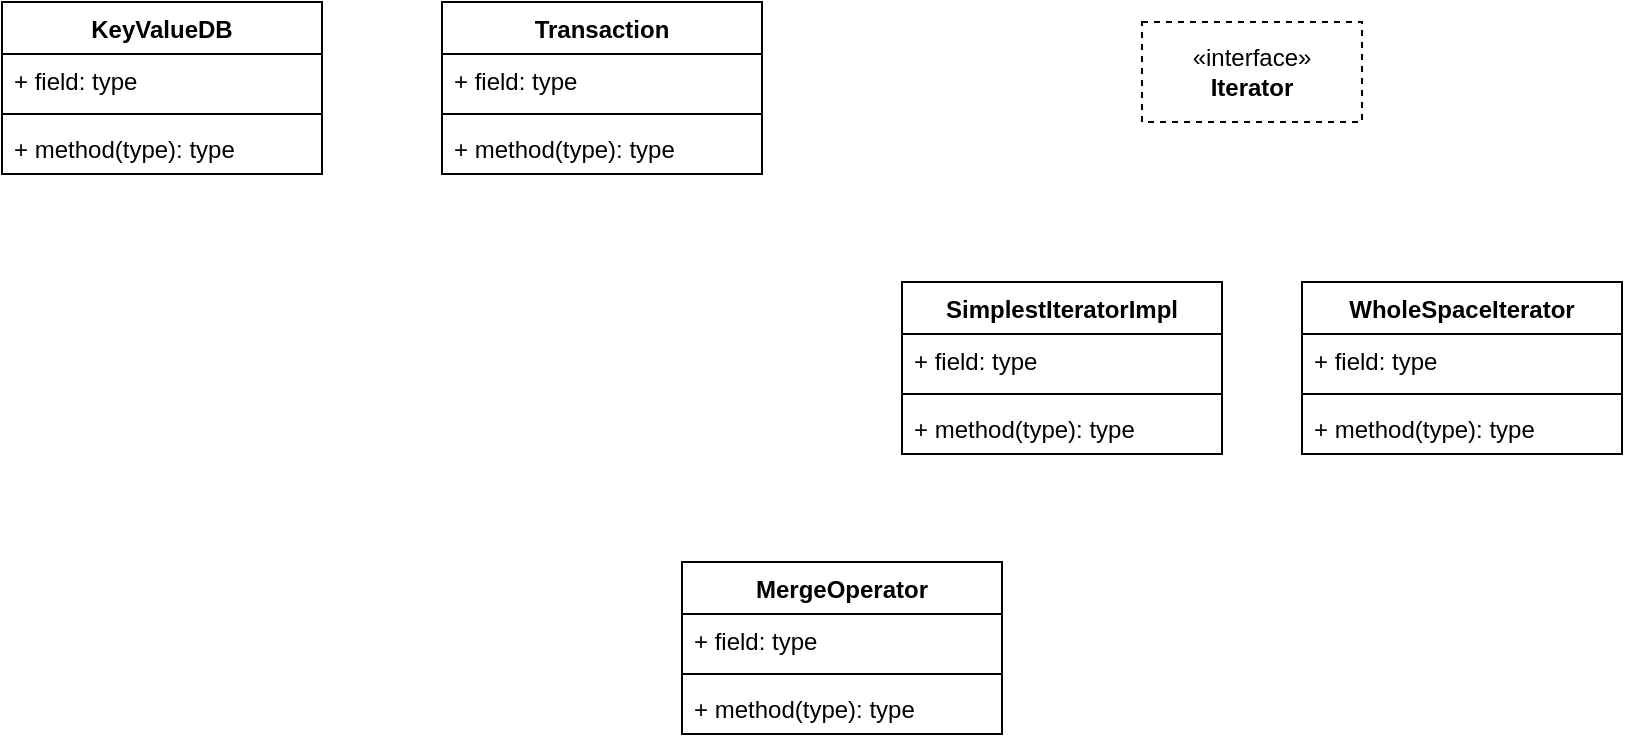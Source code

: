 <mxfile version="26.0.14">
  <diagram id="C5RBs43oDa-KdzZeNtuy" name="Page-1">
    <mxGraphModel dx="1434" dy="819" grid="1" gridSize="10" guides="1" tooltips="1" connect="1" arrows="1" fold="1" page="1" pageScale="1" pageWidth="827" pageHeight="1169" math="0" shadow="0">
      <root>
        <mxCell id="WIyWlLk6GJQsqaUBKTNV-0" />
        <mxCell id="WIyWlLk6GJQsqaUBKTNV-1" parent="WIyWlLk6GJQsqaUBKTNV-0" />
        <mxCell id="IXszvdQHfe8F3e9kpT51-0" value="KeyValueDB" style="swimlane;fontStyle=1;align=center;verticalAlign=top;childLayout=stackLayout;horizontal=1;startSize=26;horizontalStack=0;resizeParent=1;resizeParentMax=0;resizeLast=0;collapsible=1;marginBottom=0;whiteSpace=wrap;html=1;" vertex="1" parent="WIyWlLk6GJQsqaUBKTNV-1">
          <mxGeometry x="260" y="380" width="160" height="86" as="geometry" />
        </mxCell>
        <mxCell id="IXszvdQHfe8F3e9kpT51-1" value="+ field: type" style="text;strokeColor=none;fillColor=none;align=left;verticalAlign=top;spacingLeft=4;spacingRight=4;overflow=hidden;rotatable=0;points=[[0,0.5],[1,0.5]];portConstraint=eastwest;whiteSpace=wrap;html=1;" vertex="1" parent="IXszvdQHfe8F3e9kpT51-0">
          <mxGeometry y="26" width="160" height="26" as="geometry" />
        </mxCell>
        <mxCell id="IXszvdQHfe8F3e9kpT51-2" value="" style="line;strokeWidth=1;fillColor=none;align=left;verticalAlign=middle;spacingTop=-1;spacingLeft=3;spacingRight=3;rotatable=0;labelPosition=right;points=[];portConstraint=eastwest;strokeColor=inherit;" vertex="1" parent="IXszvdQHfe8F3e9kpT51-0">
          <mxGeometry y="52" width="160" height="8" as="geometry" />
        </mxCell>
        <mxCell id="IXszvdQHfe8F3e9kpT51-3" value="+ method(type): type" style="text;strokeColor=none;fillColor=none;align=left;verticalAlign=top;spacingLeft=4;spacingRight=4;overflow=hidden;rotatable=0;points=[[0,0.5],[1,0.5]];portConstraint=eastwest;whiteSpace=wrap;html=1;" vertex="1" parent="IXszvdQHfe8F3e9kpT51-0">
          <mxGeometry y="60" width="160" height="26" as="geometry" />
        </mxCell>
        <mxCell id="IXszvdQHfe8F3e9kpT51-4" value="Transaction" style="swimlane;fontStyle=1;align=center;verticalAlign=top;childLayout=stackLayout;horizontal=1;startSize=26;horizontalStack=0;resizeParent=1;resizeParentMax=0;resizeLast=0;collapsible=1;marginBottom=0;whiteSpace=wrap;html=1;" vertex="1" parent="WIyWlLk6GJQsqaUBKTNV-1">
          <mxGeometry x="480" y="380" width="160" height="86" as="geometry" />
        </mxCell>
        <mxCell id="IXszvdQHfe8F3e9kpT51-5" value="+ field: type" style="text;strokeColor=none;fillColor=none;align=left;verticalAlign=top;spacingLeft=4;spacingRight=4;overflow=hidden;rotatable=0;points=[[0,0.5],[1,0.5]];portConstraint=eastwest;whiteSpace=wrap;html=1;" vertex="1" parent="IXszvdQHfe8F3e9kpT51-4">
          <mxGeometry y="26" width="160" height="26" as="geometry" />
        </mxCell>
        <mxCell id="IXszvdQHfe8F3e9kpT51-6" value="" style="line;strokeWidth=1;fillColor=none;align=left;verticalAlign=middle;spacingTop=-1;spacingLeft=3;spacingRight=3;rotatable=0;labelPosition=right;points=[];portConstraint=eastwest;strokeColor=inherit;" vertex="1" parent="IXszvdQHfe8F3e9kpT51-4">
          <mxGeometry y="52" width="160" height="8" as="geometry" />
        </mxCell>
        <mxCell id="IXszvdQHfe8F3e9kpT51-7" value="+ method(type): type" style="text;strokeColor=none;fillColor=none;align=left;verticalAlign=top;spacingLeft=4;spacingRight=4;overflow=hidden;rotatable=0;points=[[0,0.5],[1,0.5]];portConstraint=eastwest;whiteSpace=wrap;html=1;" vertex="1" parent="IXszvdQHfe8F3e9kpT51-4">
          <mxGeometry y="60" width="160" height="26" as="geometry" />
        </mxCell>
        <mxCell id="IXszvdQHfe8F3e9kpT51-8" value="SimplestIteratorImpl" style="swimlane;fontStyle=1;align=center;verticalAlign=top;childLayout=stackLayout;horizontal=1;startSize=26;horizontalStack=0;resizeParent=1;resizeParentMax=0;resizeLast=0;collapsible=1;marginBottom=0;whiteSpace=wrap;html=1;" vertex="1" parent="WIyWlLk6GJQsqaUBKTNV-1">
          <mxGeometry x="710" y="520" width="160" height="86" as="geometry" />
        </mxCell>
        <mxCell id="IXszvdQHfe8F3e9kpT51-9" value="+ field: type" style="text;strokeColor=none;fillColor=none;align=left;verticalAlign=top;spacingLeft=4;spacingRight=4;overflow=hidden;rotatable=0;points=[[0,0.5],[1,0.5]];portConstraint=eastwest;whiteSpace=wrap;html=1;" vertex="1" parent="IXszvdQHfe8F3e9kpT51-8">
          <mxGeometry y="26" width="160" height="26" as="geometry" />
        </mxCell>
        <mxCell id="IXszvdQHfe8F3e9kpT51-10" value="" style="line;strokeWidth=1;fillColor=none;align=left;verticalAlign=middle;spacingTop=-1;spacingLeft=3;spacingRight=3;rotatable=0;labelPosition=right;points=[];portConstraint=eastwest;strokeColor=inherit;" vertex="1" parent="IXszvdQHfe8F3e9kpT51-8">
          <mxGeometry y="52" width="160" height="8" as="geometry" />
        </mxCell>
        <mxCell id="IXszvdQHfe8F3e9kpT51-11" value="+ method(type): type" style="text;strokeColor=none;fillColor=none;align=left;verticalAlign=top;spacingLeft=4;spacingRight=4;overflow=hidden;rotatable=0;points=[[0,0.5],[1,0.5]];portConstraint=eastwest;whiteSpace=wrap;html=1;" vertex="1" parent="IXszvdQHfe8F3e9kpT51-8">
          <mxGeometry y="60" width="160" height="26" as="geometry" />
        </mxCell>
        <mxCell id="IXszvdQHfe8F3e9kpT51-12" value="WholeSpaceIterator" style="swimlane;fontStyle=1;align=center;verticalAlign=top;childLayout=stackLayout;horizontal=1;startSize=26;horizontalStack=0;resizeParent=1;resizeParentMax=0;resizeLast=0;collapsible=1;marginBottom=0;whiteSpace=wrap;html=1;" vertex="1" parent="WIyWlLk6GJQsqaUBKTNV-1">
          <mxGeometry x="910" y="520" width="160" height="86" as="geometry" />
        </mxCell>
        <mxCell id="IXszvdQHfe8F3e9kpT51-13" value="+ field: type" style="text;strokeColor=none;fillColor=none;align=left;verticalAlign=top;spacingLeft=4;spacingRight=4;overflow=hidden;rotatable=0;points=[[0,0.5],[1,0.5]];portConstraint=eastwest;whiteSpace=wrap;html=1;" vertex="1" parent="IXszvdQHfe8F3e9kpT51-12">
          <mxGeometry y="26" width="160" height="26" as="geometry" />
        </mxCell>
        <mxCell id="IXszvdQHfe8F3e9kpT51-14" value="" style="line;strokeWidth=1;fillColor=none;align=left;verticalAlign=middle;spacingTop=-1;spacingLeft=3;spacingRight=3;rotatable=0;labelPosition=right;points=[];portConstraint=eastwest;strokeColor=inherit;" vertex="1" parent="IXszvdQHfe8F3e9kpT51-12">
          <mxGeometry y="52" width="160" height="8" as="geometry" />
        </mxCell>
        <mxCell id="IXszvdQHfe8F3e9kpT51-15" value="+ method(type): type" style="text;strokeColor=none;fillColor=none;align=left;verticalAlign=top;spacingLeft=4;spacingRight=4;overflow=hidden;rotatable=0;points=[[0,0.5],[1,0.5]];portConstraint=eastwest;whiteSpace=wrap;html=1;" vertex="1" parent="IXszvdQHfe8F3e9kpT51-12">
          <mxGeometry y="60" width="160" height="26" as="geometry" />
        </mxCell>
        <mxCell id="IXszvdQHfe8F3e9kpT51-16" value="MergeOperator" style="swimlane;fontStyle=1;align=center;verticalAlign=top;childLayout=stackLayout;horizontal=1;startSize=26;horizontalStack=0;resizeParent=1;resizeParentMax=0;resizeLast=0;collapsible=1;marginBottom=0;whiteSpace=wrap;html=1;" vertex="1" parent="WIyWlLk6GJQsqaUBKTNV-1">
          <mxGeometry x="600" y="660" width="160" height="86" as="geometry" />
        </mxCell>
        <mxCell id="IXszvdQHfe8F3e9kpT51-17" value="+ field: type" style="text;strokeColor=none;fillColor=none;align=left;verticalAlign=top;spacingLeft=4;spacingRight=4;overflow=hidden;rotatable=0;points=[[0,0.5],[1,0.5]];portConstraint=eastwest;whiteSpace=wrap;html=1;" vertex="1" parent="IXszvdQHfe8F3e9kpT51-16">
          <mxGeometry y="26" width="160" height="26" as="geometry" />
        </mxCell>
        <mxCell id="IXszvdQHfe8F3e9kpT51-18" value="" style="line;strokeWidth=1;fillColor=none;align=left;verticalAlign=middle;spacingTop=-1;spacingLeft=3;spacingRight=3;rotatable=0;labelPosition=right;points=[];portConstraint=eastwest;strokeColor=inherit;" vertex="1" parent="IXszvdQHfe8F3e9kpT51-16">
          <mxGeometry y="52" width="160" height="8" as="geometry" />
        </mxCell>
        <mxCell id="IXszvdQHfe8F3e9kpT51-19" value="+ method(type): type" style="text;strokeColor=none;fillColor=none;align=left;verticalAlign=top;spacingLeft=4;spacingRight=4;overflow=hidden;rotatable=0;points=[[0,0.5],[1,0.5]];portConstraint=eastwest;whiteSpace=wrap;html=1;" vertex="1" parent="IXszvdQHfe8F3e9kpT51-16">
          <mxGeometry y="60" width="160" height="26" as="geometry" />
        </mxCell>
        <mxCell id="IXszvdQHfe8F3e9kpT51-24" value="«interface»&lt;br&gt;&lt;span style=&quot;font-weight: 700;&quot;&gt;Iterator&lt;/span&gt;" style="html=1;whiteSpace=wrap;dashed=1;" vertex="1" parent="WIyWlLk6GJQsqaUBKTNV-1">
          <mxGeometry x="830" y="390" width="110" height="50" as="geometry" />
        </mxCell>
      </root>
    </mxGraphModel>
  </diagram>
</mxfile>
